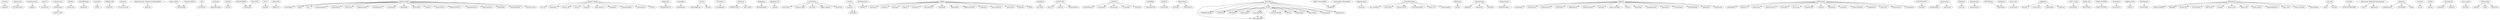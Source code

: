 strict digraph  {
	SciGeeks -> hrogerson	 [tweet_id=261037844364140545];
	callmecandyy -> MrCARLokohan	 [tweet_id=261042818108256256];
	ImmaMoustache -> aqqqmal	 [tweet_id=261039509729325057];
	jonny_tk -> louisesansan	 [tweet_id=261040118389956608];
	itsAYEmazing -> Camille_Candy	 [tweet_id=261036844597276672];
	Elly4Kyu -> Shezza_paw	 [tweet_id=261036485061521408];
	AnekaYESSmagz -> RezukyCzie	 [tweet_id=261040635614748672];
	samyeollie -> "2EINA1"	 [tweet_id=261040918965153793];
	BigBang_CBS -> AniZockers	 [tweet_id=261041562551717888];
	ashleychoi -> LaurenLaurensia	 [tweet_id=261039839003148289];
	"rekharamaswamy: @ckpurohit @PritishNandy" -> ckpurohit	 [tweet_id=261040323780812800];
	manila_bulletin -> ImAnneYanga	 [tweet_id=261042807274356736];
	_MCL -> xoxoGDxoxo	 [tweet_id=261043798157717505];
	LndseyyCharm -> itsAYEmazing	 [tweet_id=261036319243898880];
	apriltsang -> JamesyPartridge	 [tweet_id=261037872017178624];
	chardinas -> kaitleen	 [tweet_id=261044994046062592];
	ANISASEKARRR -> rositasonani	 [tweet_id=261041050720825344];
	_MCLL -> deetokki	 [tweet_id=261044972814467072];
	GdragonMy -> Brigitta_PS	 [tweet_id=261039415143579648];
	RyanCartwright -> brunettegirl27	 [tweet_id=261039883794145280];
	RyanCartwright -> KopF1	 [tweet_id=261038438969659392];
	RyanCartwright -> _SAS_7	 [tweet_id=261036972942954496];
	RyanCartwright -> moyamoyagarden	 [tweet_id=261039404997554176];
	RyanCartwright -> AnissaATaylor	 [tweet_id=261037395493912576];
	RyanCartwright -> PaulConUK	 [tweet_id=261039083416072192];
	RyanCartwright -> MaeglinAmandil	 [tweet_id=261042313453772801];
	RyanCartwright -> chocolatemocha	 [tweet_id=261037458542702592];
	RyanCartwright -> sierrabearrrr	 [tweet_id=261037593486045184];
	RyanCartwright -> Bunnykaido	 [tweet_id=261037609860612096];
	RyanCartwright -> itsMrsFillion	 [tweet_id=261037267148214273];
	RyanCartwright -> wendychi	 [tweet_id=261037069575536640];
	RyanCartwright -> queen_hathor	 [tweet_id=261037245912477696];
	RyanCartwright -> InMyOwnWorld27_	 [tweet_id=261037168523374592];
	RyanCartwright -> AriannaJemimah	 [tweet_id=261037019357122560];
	RyanCartwright -> PaperSanctuary	 [tweet_id=261044143873212416];
	RyanCartwright -> doodleBoods	 [tweet_id=261038450843734016];
	RyanCartwright -> EarthenBlueSky7	 [tweet_id=261037244511559680];
	RyanCartwright -> salaciousscribe	 [tweet_id=261040944168710144];
	Kpopers_ngakak -> nop_vip	 [tweet_id=261040153806655488];
	Kpopers_ngakak -> junotfahrizi_	 [tweet_id=261037941747511296];
	Kpopers_ngakak -> ukissme_SH	 [tweet_id=261041898590978048];
	Kpopers_ngakak -> nrimani	 [tweet_id=261036282816393217];
	Kpopers_ngakak -> Luulaayee	 [tweet_id=261040933414502400];
	Kpopers_ngakak -> wilda_espero15	 [tweet_id=261039683650334720];
	Kpopers_ngakak -> tastypepero	 [tweet_id=261037806560886784];
	Kpopers_ngakak -> michaeltungdjya	 [tweet_id=261041954563969026];
	Kpopers_ngakak -> mithamargaa	 [tweet_id=261042222953291777];
	Kpopers_ngakak -> ALFlams	 [tweet_id=261040806251618304];
	fatimashah_ -> MeganWilliams12	 [tweet_id=261039675337211905];
	marthapido -> Jiyonglikesme	 [tweet_id=261042511571738625];
	seoulfm -> NadyaAnggiarini	 [tweet_id=261044887766568960];
	seoulfm -> jettorias	 [tweet_id=261044927008485377];
	TVLineNews -> trustingjupiter	 [tweet_id=261037669071597570];
	MOAArena -> BIGBANG_JPN	 [tweet_id=261045032386195456];
	MOAArena -> kwon_waifee	 [tweet_id=261045141140299776];
	"@topkpoptv" -> JihanMaleykhaR	 [tweet_id=261039583268061184];
	kpopbands_ofl -> _siwannn	 [tweet_id=261039755972734976];
	we7infinitize -> anwar_BeGo_	 [tweet_id=261039254480769025];
	we7infinitize -> Dinowoo_Nana	 [tweet_id=261036319629774849];
	we7infinitize -> Raro2000	 [tweet_id=261039834926297088];
	we7infinitize -> Angelic_Magnae	 [tweet_id=261036856865587200];
	we7infinitize -> heiniiiiiiiiiii	 [tweet_id=261036254374813696];
	timbailon -> Junnydums	 [tweet_id=261039190056263680];
	MyGhettoElectro -> IBGDEE	 [tweet_id=261040062400192513];
	clargorreon -> Aiii_enJOY	 [tweet_id=261039657633054721];
	PLANET2NE1 -> pitra_vie	 [tweet_id=261037720346976257];
	PLANET2NE1 -> stella_km	 [tweet_id=261036681803730944];
	PLANET2NE1 -> indiraprimavera	 [tweet_id=261037777980882944];
	stylesuzi -> EmmaRebeccaa	 [tweet_id=261040904276688896];
	stylesuzi -> itsemrleeec	 [tweet_id=261037947493703680];
	stylesuzi -> khannuyang	 [tweet_id=261044476447961089];
	stylesuzi -> carinacoffee	 [tweet_id=261036920509976576];
	stylesuzi -> Limbu009	 [tweet_id=261043685016367104];
	DavidJNeal -> tylersmith2009	 [tweet_id=261042687501815808];
	SpoilerTV -> hwilson2009	 [tweet_id=261040576907055105];
	fckyeahsehoon -> Ichiomhet	 [tweet_id=261045176905113600];
	fckyeahsehoon -> SuperHANOY	 [tweet_id=261044321749454848];
	Push_Mina -> "21BIGBANGfamily"	 [tweet_id=261042014647353344];
	Push_Mina -> LUNAFlyer	 [tweet_id=261044148356935680];
	Push_Mina -> shin_MALDiiTA	 [tweet_id=261041128248332288];
	Push_Mina -> MBaktinski	 [tweet_id=261041044257394688];
	Push_Mina -> dprincessjas	 [tweet_id=261041153665806337];
	Push_Mina -> catchmeonfireBB	 [tweet_id=261041110737104896];
	Push_Mina -> OiEema	 [tweet_id=261041286168059904];
	Push_Mina -> ItzmeCJYang	 [tweet_id=261041653597491200];
	Push_Mina -> chiwuawagirl	 [tweet_id=261042708087439360];
	Push_Mina -> kwonleadahgaho	 [tweet_id=261041279868235777];
	Push_Mina -> junhyungsbutt	 [tweet_id=261041198754574337];
	Push_Mina -> lilmissgrettsz	 [tweet_id=261042579620110336];
	Push_Mina -> LP2NE1	 [tweet_id=261040968281776128];
	"willleoT: @FongFeiKei" -> FongFeiKei	 [tweet_id=261043680511672320];
	gdgdbabybabyy -> chanminai	 [tweet_id=261036372159250432];
	LP2NE1 -> "21BIGBANGfamily"	 [tweet_id=261042014647353344];
	LP2NE1 -> LUNAFlyer	 [tweet_id=261044148356935680];
	LP2NE1 -> shin_MALDiiTA	 [tweet_id=261041128248332288];
	LP2NE1 -> MBaktinski	 [tweet_id=261041044257394688];
	LP2NE1 -> dprincessjas	 [tweet_id=261041153665806337];
	LP2NE1 -> catchmeonfireBB	 [tweet_id=261041110737104896];
	LP2NE1 -> OiEema	 [tweet_id=261041286168059904];
	LP2NE1 -> ItzmeCJYang	 [tweet_id=261041653597491200];
	LP2NE1 -> chiwuawagirl	 [tweet_id=261042708087439360];
	LP2NE1 -> kwonleadahgaho	 [tweet_id=261041279868235777];
	LP2NE1 -> junhyungsbutt	 [tweet_id=261041198754574337];
	LP2NE1 -> lilmissgrettsz	 [tweet_id=261042579620110336];
	PussyMagnetHaz -> the__janoskians	 [tweet_id=261039463755575296];
	PussyMagnetHaz -> xKissNialler	 [tweet_id=261039348814868480];
	PussyMagnetHaz -> HarrysCurlsUK	 [tweet_id=261039142912290816];
	PussyMagnetHaz -> WishUponTheHair	 [tweet_id=261039939939086336];
	PussyMagnetHaz -> iAdoreCurls	 [tweet_id=261042177797394432];
	PussyMagnetHaz -> megustaangelie	 [tweet_id=261038252281184256];
	KKinVogue -> lesoapy	 [tweet_id=261038948627914752];
	anekayessmagz -> bangbedul_	 [tweet_id=261038500315537408];
	anekayessmagz -> jametoLOL	 [tweet_id=261038502559485952];
	anekayessmagz -> mitimusik	 [tweet_id=261038505004785664];
	DailymotionUK -> ImGirlNameBoy_y	 [tweet_id=261036227724206080];
	happeesy -> mariannejen	 [tweet_id=261036251841458176];
	happeesy -> kristelanne93	 [tweet_id=261038610667692032];
	happeesy -> princessfranch	 [tweet_id=261042465409224704];
	happeesy -> NSKDdokkun	 [tweet_id=261036509019377664];
	happeesy -> giedeeshow33	 [tweet_id=261044147299942400];
	happeesy -> ShaeBustamante	 [tweet_id=261039269144051713];
	happeesy -> iamemem	 [tweet_id=261043289023729664];
	happeesy -> meimei_kwondara	 [tweet_id=261043365318098944];
	happeesy -> lycavlnc	 [tweet_id=261039192014999552];
	happeesy -> AnnneYong	 [tweet_id=261039172897341441];
	happeesy -> tharanghamnida	 [tweet_id=261045094034055168];
	happeesy -> deanaahsni	 [tweet_id=261039855063166976];
	happeesy -> AveLynPlateau	 [tweet_id=261039047089197056];
	happeesy -> MissBLAQbang	 [tweet_id=261044169504591872];
	happeesy -> ughkoreans	 [tweet_id=261041290601431040];
	happeesy -> daramaegon	 [tweet_id=261042997385383936];
	SelisTurkgulu -> SelcukAyberk	 [tweet_id=261040873180114944];
	SelisTurkgulu -> metallseven	 [tweet_id=261039925904945153];
	SelisTurkgulu -> hangoveristt	 [tweet_id=261040768276369408];
	SelisTurkgulu -> banabirbasverin	 [tweet_id=261042953999511552];
	SelisTurkgulu -> MisterAlbie	 [tweet_id=261042046310158336];
	SelisTurkgulu -> favstar_pop	 [tweet_id=261041048061616128];
	SelisTurkgulu -> Paylasimsizlik	 [tweet_id=261041062045425665];
	SelisTurkgulu -> Lethemel	 [tweet_id=261041996876091392];
	SelisTurkgulu -> MiraySezer	 [tweet_id=261040395327250432];
	SelisTurkgulu -> enesdektas	 [tweet_id=261041987015303168];
	SelisTurkgulu -> MahmutMAhmed	 [tweet_id=261044798893486080];
	SelisTurkgulu -> omgdildenur	 [tweet_id=261041002599567360];
	SelisTurkgulu -> faatihsahin	 [tweet_id=261042817982427136];
	SelisTurkgulu -> ilhanmertalan	 [tweet_id=261039843356856320];
	SelisTurkgulu -> beyzakaplaan	 [tweet_id=261040271712727040];
	CLOUDSYESUNG_ -> NurIkaAP	 [tweet_id=261044181663879168];
	Econsultancy -> brandguardian	 [tweet_id=261041238034223105];
	Econsultancy -> wearecrowd	 [tweet_id=261042909271441408];
	EllieBlakee -> tw4t_wby	 [tweet_id=261039503022649344];
	JaydenStorey2 -> mosquitobitesx	 [tweet_id=261042322467344384];
	ABSCBNNews -> cjennajenna	 [tweet_id=261042551530852353];
	allkpop -> mooytulalit	 [tweet_id=261038216575070208];
	allkpop -> chyanyeol	 [tweet_id=261043467172581376];
	allkpop -> elasticpip	 [tweet_id=261040927441829888];
	allkpop -> fongsica	 [tweet_id=261044447062654977];
	allkpop -> cindycho10	 [tweet_id=261039371518623744];
	allkpop -> thecinderELLY	 [tweet_id=261037351726370816];
	allkpop -> IBGDEE	 [tweet_id=261040062400192513];
	allkpop -> CindyLing67	 [tweet_id=261036682843918336];
	allkpop -> ShermaineSJ	 [tweet_id=261039249145614336];
	allkpop -> AllAboutSMSNSD	 [tweet_id=261043592376770560];
	allkpop -> meilisanae	 [tweet_id=261037511562887169];
	allkpop -> ttan_pumkinshy	 [tweet_id=261044687266254849];
	allkpop -> nadia1510p	 [tweet_id=261043120639193088];
	allkpop -> Faadiaah	 [tweet_id=261042543821729792];
	allkpop -> FHBTS	 [tweet_id=261040541880446976];
	shin_MALDiiTA -> kwonleadahgaho	 [tweet_id=261041279868235777];
	"@sari_chan" -> nurulatierah	 [tweet_id=261037557037543425];
	"melissaadlina: @FongFeiKei" -> FongFeiKei	 [tweet_id=261044835857879041];
	topkpoptv -> KlaraO97	 [tweet_id=261037977046765568];
	topkpoptv -> miraarachma	 [tweet_id=261039594986930177];
	topkpoptv -> claudyajulyta	 [tweet_id=261039652344037376];
	topkpoptv -> catleyavel	 [tweet_id=261039323380580352];
	loveanimeSHINee -> ImAnneYanga	 [tweet_id=261040707588988928];
	ruFF_of_South -> JerrycaMisty	 [tweet_id=261043495131824128];
	TheBig_Sam -> Rob22Winter	 [tweet_id=261041582218829824];
	STAR1_HYOTTIES -> FAME_HYOTTIES	 [tweet_id=261040869812101120];
	TheRealBuzz -> Slater450413	 [tweet_id=261042621332475905];
	tgosingtian -> cjennajenna	 [tweet_id=261038439749787649];
	BigBang_MSIA -> LidiaM5	 [tweet_id=261042872093114370];
	fatihahfatihah -> BaseGodReal	 [tweet_id=261038187881852928];
	Pandelela_R -> Farhana_Imlee96	 [tweet_id=261039273267048448];
	Pandelela_R -> azliaarj99	 [tweet_id=261040908601016322];
	Pandelela_R -> MunYee196	 [tweet_id=261040019488264192];
	Pandelela_R -> amirahhnabila	 [tweet_id=261042641226039296];
	Pandelela_R -> NRVIP2505	 [tweet_id=261040493629145088];
	Pandelela_R -> azrilhafiz	 [tweet_id=261044287091924992];
	Pandelela_R -> Arwen_Lover	 [tweet_id=261039496915726336];
	Pandelela_R -> tonah_1308	 [tweet_id=261041569191321600];
	Pandelela_R -> amirul_faez92	 [tweet_id=261039396428603392];
	Pandelela_R -> AimanNightRaven	 [tweet_id=261044354221756416];
	Pandelela_R -> beba_yatie	 [tweet_id=261040065046794241];
	Pandelela_R -> diman_maisarah	 [tweet_id=261041024955199488];
	Pandelela_R -> Hannanifaiqah	 [tweet_id=261041930467680256];
	just_juliie -> ichivip	 [tweet_id=261044966585950210];
	just_juliie -> JaccChai	 [tweet_id=261036605027020802];
	Lawology -> AYODOYOUWANNABE	 [tweet_id=261044610267246592];
	"dprincessjas: @IBGDRGN @realtaeyang" -> Tsu911	 [tweet_id=261037478130106369];
	"dprincessjas: @IBGDRGN @realtaeyang" -> Spikesaurus	 [tweet_id=261036463469252608];
	Alyayaaaa -> pokmehmeowz_	 [tweet_id=261036283982389248];
	Alyayaaaa -> OMGitsMidd	 [tweet_id=261039102483386368];
	Alyayaaaa -> gdnaa	 [tweet_id=261038451082797056];
	ForeverVIP_ -> rositasonani	 [tweet_id=261041050720825344];
	shouwta -> Junnydums	 [tweet_id=261039190056263680];
	shouwta -> timbailon	 [tweet_id=261037731482828800];
	cruci0btch -> tao_lay	 [tweet_id=261043502903877633];
	"1an9eLx" -> Muushy	 [tweet_id=261040150006603776];
	flip_diddy_flip -> johnbulson	 [tweet_id=261039225263235074];
	flip_diddy_flip -> Pachino11	 [tweet_id=261038619542814720];
	amna_inspirit -> HaraLKim	 [tweet_id=261042391937609728];
	the8tvquickie -> atin3994	 [tweet_id=261043042620952576];
	the8tvquickie -> eeejen	 [tweet_id=261044807433076737];
	the8tvquickie -> adamrobot	 [tweet_id=261044039556681729];
}
